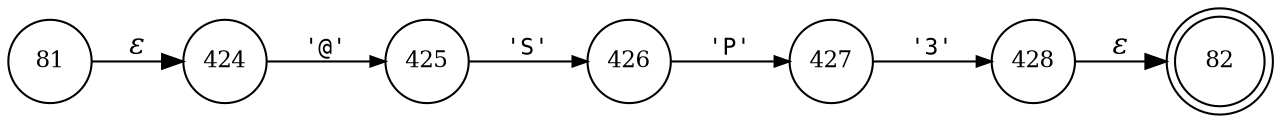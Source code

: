 digraph ATN {
rankdir=LR;
s82[fontsize=11, label="82", shape=doublecircle, fixedsize=true, width=.6];
s81[fontsize=11,label="81", shape=circle, fixedsize=true, width=.55, peripheries=1];
s424[fontsize=11,label="424", shape=circle, fixedsize=true, width=.55, peripheries=1];
s425[fontsize=11,label="425", shape=circle, fixedsize=true, width=.55, peripheries=1];
s426[fontsize=11,label="426", shape=circle, fixedsize=true, width=.55, peripheries=1];
s427[fontsize=11,label="427", shape=circle, fixedsize=true, width=.55, peripheries=1];
s428[fontsize=11,label="428", shape=circle, fixedsize=true, width=.55, peripheries=1];
s81 -> s424 [fontname="Times-Italic", label="&epsilon;"];
s424 -> s425 [fontsize=11, fontname="Courier", arrowsize=.7, label = "'@'", arrowhead = normal];
s425 -> s426 [fontsize=11, fontname="Courier", arrowsize=.7, label = "'S'", arrowhead = normal];
s426 -> s427 [fontsize=11, fontname="Courier", arrowsize=.7, label = "'P'", arrowhead = normal];
s427 -> s428 [fontsize=11, fontname="Courier", arrowsize=.7, label = "'3'", arrowhead = normal];
s428 -> s82 [fontname="Times-Italic", label="&epsilon;"];
}